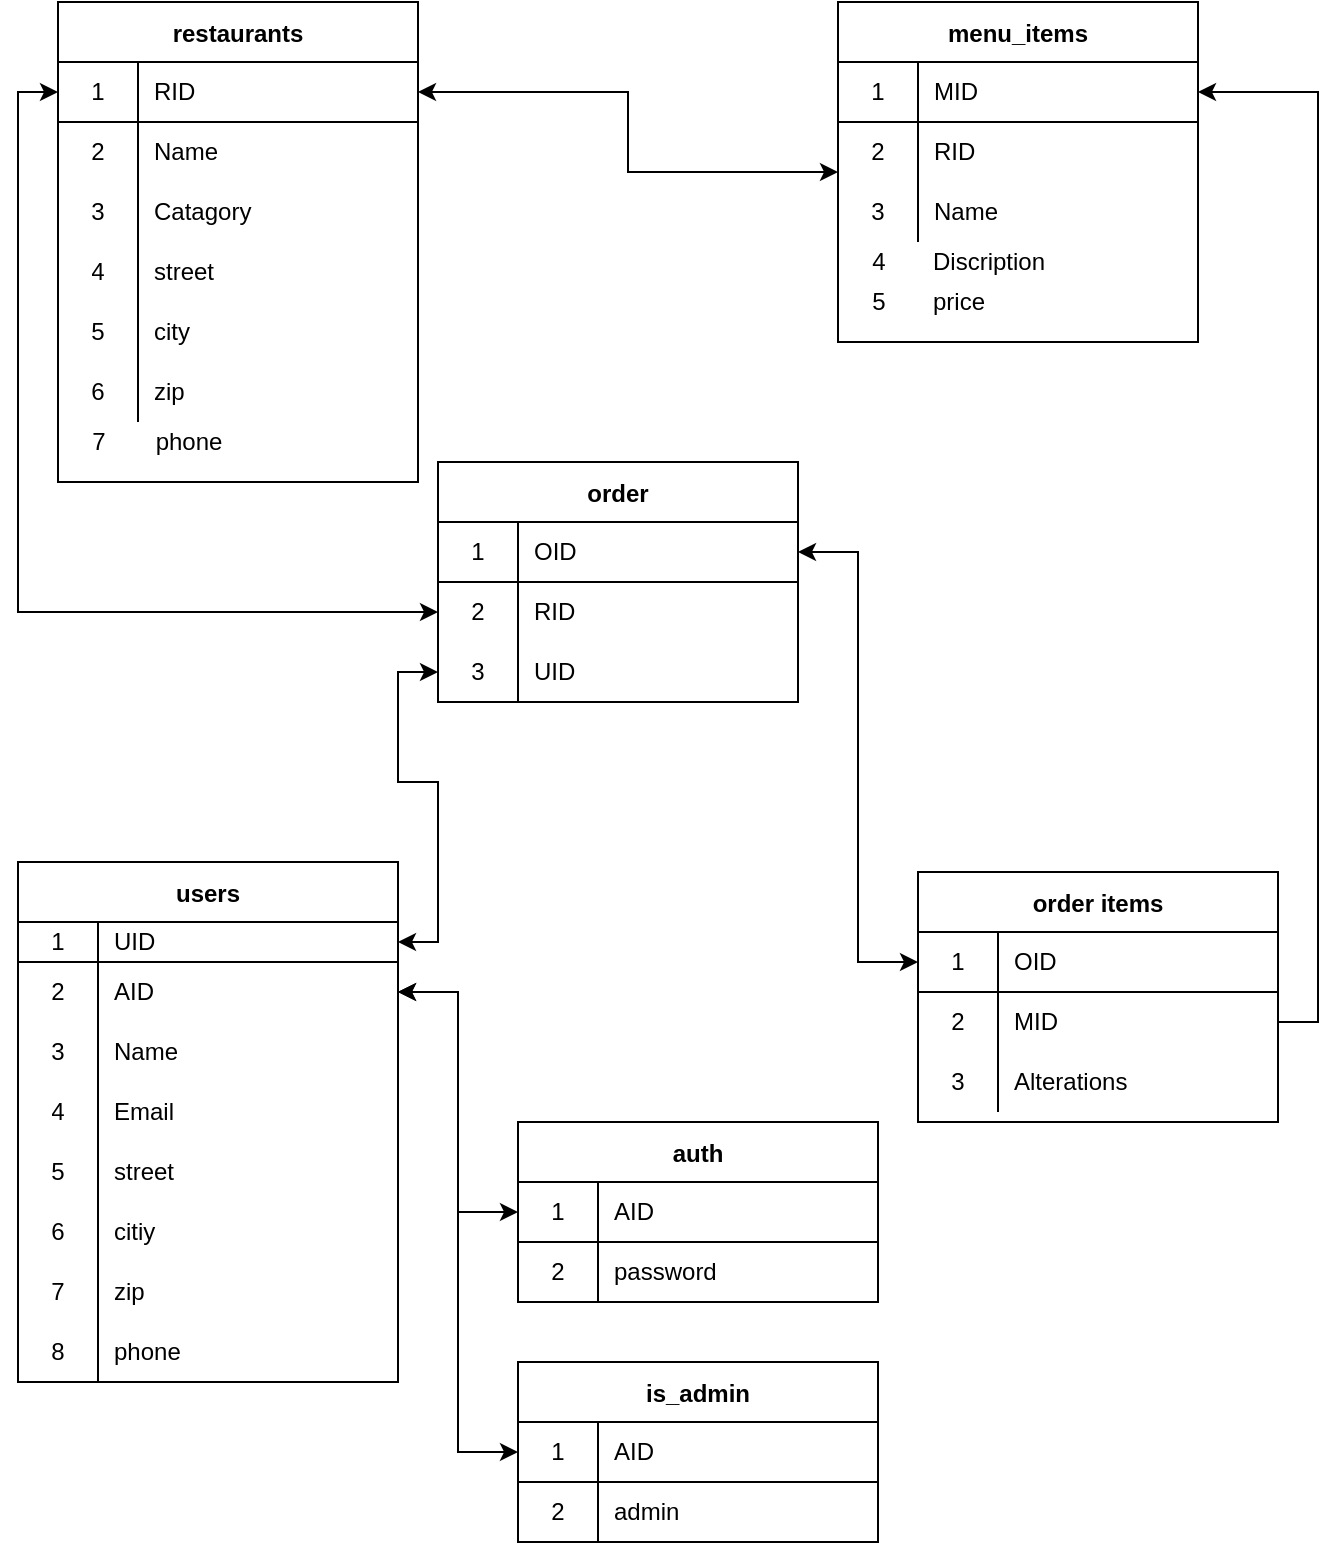 <mxfile version="15.6.0" type="device"><diagram id="ByMbngJGmuKjONlUrlU-" name="Page-1"><mxGraphModel dx="702" dy="736" grid="1" gridSize="10" guides="1" tooltips="1" connect="1" arrows="1" fold="1" page="1" pageScale="1" pageWidth="850" pageHeight="1100" math="0" shadow="0"><root><mxCell id="0"/><mxCell id="1" parent="0"/><mxCell id="I9oKdgD7tctmYrt7EYcs-2" value="restaurants" style="shape=table;startSize=30;container=1;collapsible=0;childLayout=tableLayout;fixedRows=1;rowLines=0;fontStyle=1;align=center;pointerEvents=1;" vertex="1" parent="1"><mxGeometry x="100" y="110" width="180" height="240" as="geometry"/></mxCell><mxCell id="I9oKdgD7tctmYrt7EYcs-3" value="" style="shape=partialRectangle;html=1;whiteSpace=wrap;collapsible=0;dropTarget=0;pointerEvents=1;fillColor=none;top=0;left=0;bottom=1;right=0;points=[[0,0.5],[1,0.5]];portConstraint=eastwest;" vertex="1" parent="I9oKdgD7tctmYrt7EYcs-2"><mxGeometry y="30" width="180" height="30" as="geometry"/></mxCell><mxCell id="I9oKdgD7tctmYrt7EYcs-4" value="1" style="shape=partialRectangle;html=1;whiteSpace=wrap;connectable=0;fillColor=none;top=0;left=0;bottom=0;right=0;overflow=hidden;pointerEvents=1;" vertex="1" parent="I9oKdgD7tctmYrt7EYcs-3"><mxGeometry width="40" height="30" as="geometry"><mxRectangle width="40" height="30" as="alternateBounds"/></mxGeometry></mxCell><mxCell id="I9oKdgD7tctmYrt7EYcs-5" value="RID" style="shape=partialRectangle;html=1;whiteSpace=wrap;connectable=0;fillColor=none;top=0;left=0;bottom=0;right=0;align=left;spacingLeft=6;overflow=hidden;pointerEvents=1;" vertex="1" parent="I9oKdgD7tctmYrt7EYcs-3"><mxGeometry x="40" width="140" height="30" as="geometry"><mxRectangle width="140" height="30" as="alternateBounds"/></mxGeometry></mxCell><mxCell id="I9oKdgD7tctmYrt7EYcs-6" value="" style="shape=partialRectangle;html=1;whiteSpace=wrap;collapsible=0;dropTarget=0;pointerEvents=1;fillColor=none;top=0;left=0;bottom=0;right=0;points=[[0,0.5],[1,0.5]];portConstraint=eastwest;" vertex="1" parent="I9oKdgD7tctmYrt7EYcs-2"><mxGeometry y="60" width="180" height="30" as="geometry"/></mxCell><mxCell id="I9oKdgD7tctmYrt7EYcs-7" value="2" style="shape=partialRectangle;html=1;whiteSpace=wrap;connectable=0;fillColor=none;top=0;left=0;bottom=0;right=0;overflow=hidden;pointerEvents=1;" vertex="1" parent="I9oKdgD7tctmYrt7EYcs-6"><mxGeometry width="40" height="30" as="geometry"><mxRectangle width="40" height="30" as="alternateBounds"/></mxGeometry></mxCell><mxCell id="I9oKdgD7tctmYrt7EYcs-8" value="Name" style="shape=partialRectangle;html=1;whiteSpace=wrap;connectable=0;fillColor=none;top=0;left=0;bottom=0;right=0;align=left;spacingLeft=6;overflow=hidden;pointerEvents=1;" vertex="1" parent="I9oKdgD7tctmYrt7EYcs-6"><mxGeometry x="40" width="140" height="30" as="geometry"><mxRectangle width="140" height="30" as="alternateBounds"/></mxGeometry></mxCell><mxCell id="I9oKdgD7tctmYrt7EYcs-9" value="" style="shape=partialRectangle;html=1;whiteSpace=wrap;collapsible=0;dropTarget=0;pointerEvents=1;fillColor=none;top=0;left=0;bottom=0;right=0;points=[[0,0.5],[1,0.5]];portConstraint=eastwest;" vertex="1" parent="I9oKdgD7tctmYrt7EYcs-2"><mxGeometry y="90" width="180" height="30" as="geometry"/></mxCell><mxCell id="I9oKdgD7tctmYrt7EYcs-10" value="&lt;div&gt;3&lt;br&gt;&lt;/div&gt;" style="shape=partialRectangle;html=1;whiteSpace=wrap;connectable=0;fillColor=none;top=0;left=0;bottom=0;right=0;overflow=hidden;pointerEvents=1;" vertex="1" parent="I9oKdgD7tctmYrt7EYcs-9"><mxGeometry width="40" height="30" as="geometry"><mxRectangle width="40" height="30" as="alternateBounds"/></mxGeometry></mxCell><mxCell id="I9oKdgD7tctmYrt7EYcs-11" value="Catagory" style="shape=partialRectangle;html=1;whiteSpace=wrap;connectable=0;fillColor=none;top=0;left=0;bottom=0;right=0;align=left;spacingLeft=6;overflow=hidden;pointerEvents=1;" vertex="1" parent="I9oKdgD7tctmYrt7EYcs-9"><mxGeometry x="40" width="140" height="30" as="geometry"><mxRectangle width="140" height="30" as="alternateBounds"/></mxGeometry></mxCell><mxCell id="I9oKdgD7tctmYrt7EYcs-128" value="" style="shape=partialRectangle;html=1;whiteSpace=wrap;collapsible=0;dropTarget=0;pointerEvents=1;fillColor=none;top=0;left=0;bottom=0;right=0;points=[[0,0.5],[1,0.5]];portConstraint=eastwest;" vertex="1" parent="I9oKdgD7tctmYrt7EYcs-2"><mxGeometry y="120" width="180" height="30" as="geometry"/></mxCell><mxCell id="I9oKdgD7tctmYrt7EYcs-129" value="4" style="shape=partialRectangle;html=1;whiteSpace=wrap;connectable=0;fillColor=none;top=0;left=0;bottom=0;right=0;overflow=hidden;pointerEvents=1;" vertex="1" parent="I9oKdgD7tctmYrt7EYcs-128"><mxGeometry width="40" height="30" as="geometry"><mxRectangle width="40" height="30" as="alternateBounds"/></mxGeometry></mxCell><mxCell id="I9oKdgD7tctmYrt7EYcs-130" value="street" style="shape=partialRectangle;html=1;whiteSpace=wrap;connectable=0;fillColor=none;top=0;left=0;bottom=0;right=0;align=left;spacingLeft=6;overflow=hidden;pointerEvents=1;" vertex="1" parent="I9oKdgD7tctmYrt7EYcs-128"><mxGeometry x="40" width="140" height="30" as="geometry"><mxRectangle width="140" height="30" as="alternateBounds"/></mxGeometry></mxCell><mxCell id="I9oKdgD7tctmYrt7EYcs-131" value="" style="shape=partialRectangle;html=1;whiteSpace=wrap;collapsible=0;dropTarget=0;pointerEvents=1;fillColor=none;top=0;left=0;bottom=0;right=0;points=[[0,0.5],[1,0.5]];portConstraint=eastwest;" vertex="1" parent="I9oKdgD7tctmYrt7EYcs-2"><mxGeometry y="150" width="180" height="30" as="geometry"/></mxCell><mxCell id="I9oKdgD7tctmYrt7EYcs-132" value="5" style="shape=partialRectangle;html=1;whiteSpace=wrap;connectable=0;fillColor=none;top=0;left=0;bottom=0;right=0;overflow=hidden;pointerEvents=1;" vertex="1" parent="I9oKdgD7tctmYrt7EYcs-131"><mxGeometry width="40" height="30" as="geometry"><mxRectangle width="40" height="30" as="alternateBounds"/></mxGeometry></mxCell><mxCell id="I9oKdgD7tctmYrt7EYcs-133" value="city" style="shape=partialRectangle;html=1;whiteSpace=wrap;connectable=0;fillColor=none;top=0;left=0;bottom=0;right=0;align=left;spacingLeft=6;overflow=hidden;pointerEvents=1;" vertex="1" parent="I9oKdgD7tctmYrt7EYcs-131"><mxGeometry x="40" width="140" height="30" as="geometry"><mxRectangle width="140" height="30" as="alternateBounds"/></mxGeometry></mxCell><mxCell id="I9oKdgD7tctmYrt7EYcs-134" value="" style="shape=partialRectangle;html=1;whiteSpace=wrap;collapsible=0;dropTarget=0;pointerEvents=1;fillColor=none;top=0;left=0;bottom=0;right=0;points=[[0,0.5],[1,0.5]];portConstraint=eastwest;" vertex="1" parent="I9oKdgD7tctmYrt7EYcs-2"><mxGeometry y="180" width="180" height="30" as="geometry"/></mxCell><mxCell id="I9oKdgD7tctmYrt7EYcs-135" value="6" style="shape=partialRectangle;html=1;whiteSpace=wrap;connectable=0;fillColor=none;top=0;left=0;bottom=0;right=0;overflow=hidden;pointerEvents=1;" vertex="1" parent="I9oKdgD7tctmYrt7EYcs-134"><mxGeometry width="40" height="30" as="geometry"><mxRectangle width="40" height="30" as="alternateBounds"/></mxGeometry></mxCell><mxCell id="I9oKdgD7tctmYrt7EYcs-136" value="zip" style="shape=partialRectangle;html=1;whiteSpace=wrap;connectable=0;fillColor=none;top=0;left=0;bottom=0;right=0;align=left;spacingLeft=6;overflow=hidden;pointerEvents=1;" vertex="1" parent="I9oKdgD7tctmYrt7EYcs-134"><mxGeometry x="40" width="140" height="30" as="geometry"><mxRectangle width="140" height="30" as="alternateBounds"/></mxGeometry></mxCell><mxCell id="I9oKdgD7tctmYrt7EYcs-24" style="edgeStyle=orthogonalEdgeStyle;rounded=0;orthogonalLoop=1;jettySize=auto;html=1;exitX=0;exitY=0.5;exitDx=0;exitDy=0;entryX=1;entryY=0.5;entryDx=0;entryDy=0;startArrow=classic;startFill=1;" edge="1" parent="1" source="I9oKdgD7tctmYrt7EYcs-12" target="I9oKdgD7tctmYrt7EYcs-3"><mxGeometry relative="1" as="geometry"/></mxCell><mxCell id="I9oKdgD7tctmYrt7EYcs-12" value="menu_items" style="shape=table;startSize=30;container=1;collapsible=0;childLayout=tableLayout;fixedRows=1;rowLines=0;fontStyle=1;align=center;pointerEvents=1;" vertex="1" parent="1"><mxGeometry x="490" y="110" width="180" height="170" as="geometry"/></mxCell><mxCell id="I9oKdgD7tctmYrt7EYcs-13" value="" style="shape=partialRectangle;html=1;whiteSpace=wrap;collapsible=0;dropTarget=0;pointerEvents=1;fillColor=none;top=0;left=0;bottom=1;right=0;points=[[0,0.5],[1,0.5]];portConstraint=eastwest;" vertex="1" parent="I9oKdgD7tctmYrt7EYcs-12"><mxGeometry y="30" width="180" height="30" as="geometry"/></mxCell><mxCell id="I9oKdgD7tctmYrt7EYcs-14" value="1" style="shape=partialRectangle;html=1;whiteSpace=wrap;connectable=0;fillColor=none;top=0;left=0;bottom=0;right=0;overflow=hidden;pointerEvents=1;" vertex="1" parent="I9oKdgD7tctmYrt7EYcs-13"><mxGeometry width="40" height="30" as="geometry"><mxRectangle width="40" height="30" as="alternateBounds"/></mxGeometry></mxCell><mxCell id="I9oKdgD7tctmYrt7EYcs-15" value="MID" style="shape=partialRectangle;html=1;whiteSpace=wrap;connectable=0;fillColor=none;top=0;left=0;bottom=0;right=0;align=left;spacingLeft=6;overflow=hidden;pointerEvents=1;" vertex="1" parent="I9oKdgD7tctmYrt7EYcs-13"><mxGeometry x="40" width="140" height="30" as="geometry"><mxRectangle width="140" height="30" as="alternateBounds"/></mxGeometry></mxCell><mxCell id="I9oKdgD7tctmYrt7EYcs-16" value="" style="shape=partialRectangle;html=1;whiteSpace=wrap;collapsible=0;dropTarget=0;pointerEvents=1;fillColor=none;top=0;left=0;bottom=0;right=0;points=[[0,0.5],[1,0.5]];portConstraint=eastwest;" vertex="1" parent="I9oKdgD7tctmYrt7EYcs-12"><mxGeometry y="60" width="180" height="30" as="geometry"/></mxCell><mxCell id="I9oKdgD7tctmYrt7EYcs-17" value="2" style="shape=partialRectangle;html=1;whiteSpace=wrap;connectable=0;fillColor=none;top=0;left=0;bottom=0;right=0;overflow=hidden;pointerEvents=1;" vertex="1" parent="I9oKdgD7tctmYrt7EYcs-16"><mxGeometry width="40" height="30" as="geometry"><mxRectangle width="40" height="30" as="alternateBounds"/></mxGeometry></mxCell><mxCell id="I9oKdgD7tctmYrt7EYcs-18" value="RID" style="shape=partialRectangle;html=1;whiteSpace=wrap;connectable=0;fillColor=none;top=0;left=0;bottom=0;right=0;align=left;spacingLeft=6;overflow=hidden;pointerEvents=1;" vertex="1" parent="I9oKdgD7tctmYrt7EYcs-16"><mxGeometry x="40" width="140" height="30" as="geometry"><mxRectangle width="140" height="30" as="alternateBounds"/></mxGeometry></mxCell><mxCell id="I9oKdgD7tctmYrt7EYcs-19" value="" style="shape=partialRectangle;html=1;whiteSpace=wrap;collapsible=0;dropTarget=0;pointerEvents=1;fillColor=none;top=0;left=0;bottom=0;right=0;points=[[0,0.5],[1,0.5]];portConstraint=eastwest;" vertex="1" parent="I9oKdgD7tctmYrt7EYcs-12"><mxGeometry y="90" width="180" height="30" as="geometry"/></mxCell><mxCell id="I9oKdgD7tctmYrt7EYcs-20" value="3" style="shape=partialRectangle;html=1;whiteSpace=wrap;connectable=0;fillColor=none;top=0;left=0;bottom=0;right=0;overflow=hidden;pointerEvents=1;" vertex="1" parent="I9oKdgD7tctmYrt7EYcs-19"><mxGeometry width="40" height="30" as="geometry"><mxRectangle width="40" height="30" as="alternateBounds"/></mxGeometry></mxCell><mxCell id="I9oKdgD7tctmYrt7EYcs-21" value="Name" style="shape=partialRectangle;html=1;whiteSpace=wrap;connectable=0;fillColor=none;top=0;left=0;bottom=0;right=0;align=left;spacingLeft=6;overflow=hidden;pointerEvents=1;" vertex="1" parent="I9oKdgD7tctmYrt7EYcs-19"><mxGeometry x="40" width="140" height="30" as="geometry"><mxRectangle width="140" height="30" as="alternateBounds"/></mxGeometry></mxCell><mxCell id="I9oKdgD7tctmYrt7EYcs-25" value="4" style="text;html=1;align=center;verticalAlign=middle;resizable=0;points=[];autosize=1;strokeColor=none;fillColor=none;" vertex="1" parent="1"><mxGeometry x="500" y="230" width="20" height="20" as="geometry"/></mxCell><mxCell id="I9oKdgD7tctmYrt7EYcs-26" value="Discription" style="text;html=1;align=center;verticalAlign=middle;resizable=0;points=[];autosize=1;strokeColor=none;fillColor=none;" vertex="1" parent="1"><mxGeometry x="530" y="230" width="70" height="20" as="geometry"/></mxCell><mxCell id="I9oKdgD7tctmYrt7EYcs-27" value="5" style="text;html=1;align=center;verticalAlign=middle;resizable=0;points=[];autosize=1;strokeColor=none;fillColor=none;" vertex="1" parent="1"><mxGeometry x="500" y="250" width="20" height="20" as="geometry"/></mxCell><mxCell id="I9oKdgD7tctmYrt7EYcs-28" value="price" style="text;html=1;align=center;verticalAlign=middle;resizable=0;points=[];autosize=1;strokeColor=none;fillColor=none;" vertex="1" parent="1"><mxGeometry x="530" y="250" width="40" height="20" as="geometry"/></mxCell><mxCell id="I9oKdgD7tctmYrt7EYcs-29" value="order" style="shape=table;startSize=30;container=1;collapsible=0;childLayout=tableLayout;fixedRows=1;rowLines=0;fontStyle=1;align=center;pointerEvents=1;" vertex="1" parent="1"><mxGeometry x="290" y="340" width="180" height="120" as="geometry"/></mxCell><mxCell id="I9oKdgD7tctmYrt7EYcs-30" value="" style="shape=partialRectangle;html=1;whiteSpace=wrap;collapsible=0;dropTarget=0;pointerEvents=1;fillColor=none;top=0;left=0;bottom=1;right=0;points=[[0,0.5],[1,0.5]];portConstraint=eastwest;" vertex="1" parent="I9oKdgD7tctmYrt7EYcs-29"><mxGeometry y="30" width="180" height="30" as="geometry"/></mxCell><mxCell id="I9oKdgD7tctmYrt7EYcs-31" value="1" style="shape=partialRectangle;html=1;whiteSpace=wrap;connectable=0;fillColor=none;top=0;left=0;bottom=0;right=0;overflow=hidden;pointerEvents=1;" vertex="1" parent="I9oKdgD7tctmYrt7EYcs-30"><mxGeometry width="40" height="30" as="geometry"><mxRectangle width="40" height="30" as="alternateBounds"/></mxGeometry></mxCell><mxCell id="I9oKdgD7tctmYrt7EYcs-32" value="OID" style="shape=partialRectangle;html=1;whiteSpace=wrap;connectable=0;fillColor=none;top=0;left=0;bottom=0;right=0;align=left;spacingLeft=6;overflow=hidden;pointerEvents=1;" vertex="1" parent="I9oKdgD7tctmYrt7EYcs-30"><mxGeometry x="40" width="140" height="30" as="geometry"><mxRectangle width="140" height="30" as="alternateBounds"/></mxGeometry></mxCell><mxCell id="I9oKdgD7tctmYrt7EYcs-33" value="" style="shape=partialRectangle;html=1;whiteSpace=wrap;collapsible=0;dropTarget=0;pointerEvents=1;fillColor=none;top=0;left=0;bottom=0;right=0;points=[[0,0.5],[1,0.5]];portConstraint=eastwest;" vertex="1" parent="I9oKdgD7tctmYrt7EYcs-29"><mxGeometry y="60" width="180" height="30" as="geometry"/></mxCell><mxCell id="I9oKdgD7tctmYrt7EYcs-34" value="2" style="shape=partialRectangle;html=1;whiteSpace=wrap;connectable=0;fillColor=none;top=0;left=0;bottom=0;right=0;overflow=hidden;pointerEvents=1;" vertex="1" parent="I9oKdgD7tctmYrt7EYcs-33"><mxGeometry width="40" height="30" as="geometry"><mxRectangle width="40" height="30" as="alternateBounds"/></mxGeometry></mxCell><mxCell id="I9oKdgD7tctmYrt7EYcs-35" value="RID" style="shape=partialRectangle;html=1;whiteSpace=wrap;connectable=0;fillColor=none;top=0;left=0;bottom=0;right=0;align=left;spacingLeft=6;overflow=hidden;pointerEvents=1;" vertex="1" parent="I9oKdgD7tctmYrt7EYcs-33"><mxGeometry x="40" width="140" height="30" as="geometry"><mxRectangle width="140" height="30" as="alternateBounds"/></mxGeometry></mxCell><mxCell id="I9oKdgD7tctmYrt7EYcs-36" value="" style="shape=partialRectangle;html=1;whiteSpace=wrap;collapsible=0;dropTarget=0;pointerEvents=1;fillColor=none;top=0;left=0;bottom=0;right=0;points=[[0,0.5],[1,0.5]];portConstraint=eastwest;" vertex="1" parent="I9oKdgD7tctmYrt7EYcs-29"><mxGeometry y="90" width="180" height="30" as="geometry"/></mxCell><mxCell id="I9oKdgD7tctmYrt7EYcs-37" value="3" style="shape=partialRectangle;html=1;whiteSpace=wrap;connectable=0;fillColor=none;top=0;left=0;bottom=0;right=0;overflow=hidden;pointerEvents=1;" vertex="1" parent="I9oKdgD7tctmYrt7EYcs-36"><mxGeometry width="40" height="30" as="geometry"><mxRectangle width="40" height="30" as="alternateBounds"/></mxGeometry></mxCell><mxCell id="I9oKdgD7tctmYrt7EYcs-38" value="UID" style="shape=partialRectangle;html=1;whiteSpace=wrap;connectable=0;fillColor=none;top=0;left=0;bottom=0;right=0;align=left;spacingLeft=6;overflow=hidden;pointerEvents=1;" vertex="1" parent="I9oKdgD7tctmYrt7EYcs-36"><mxGeometry x="40" width="140" height="30" as="geometry"><mxRectangle width="140" height="30" as="alternateBounds"/></mxGeometry></mxCell><mxCell id="I9oKdgD7tctmYrt7EYcs-40" style="edgeStyle=orthogonalEdgeStyle;rounded=0;orthogonalLoop=1;jettySize=auto;html=1;exitX=0;exitY=0.5;exitDx=0;exitDy=0;entryX=0;entryY=0.5;entryDx=0;entryDy=0;startArrow=classic;startFill=1;" edge="1" parent="1" source="I9oKdgD7tctmYrt7EYcs-33" target="I9oKdgD7tctmYrt7EYcs-3"><mxGeometry relative="1" as="geometry"/></mxCell><mxCell id="I9oKdgD7tctmYrt7EYcs-71" style="edgeStyle=orthogonalEdgeStyle;rounded=0;orthogonalLoop=1;jettySize=auto;html=1;entryX=0;entryY=0.5;entryDx=0;entryDy=0;startArrow=classic;startFill=1;exitX=1;exitY=0.5;exitDx=0;exitDy=0;" edge="1" parent="1" source="I9oKdgD7tctmYrt7EYcs-57" target="I9oKdgD7tctmYrt7EYcs-36"><mxGeometry relative="1" as="geometry"><mxPoint x="300" y="580" as="sourcePoint"/><Array as="points"><mxPoint x="290" y="580"/><mxPoint x="290" y="500"/><mxPoint x="270" y="500"/><mxPoint x="270" y="445"/></Array></mxGeometry></mxCell><mxCell id="I9oKdgD7tctmYrt7EYcs-56" value="users" style="shape=table;startSize=30;container=1;collapsible=0;childLayout=tableLayout;fixedRows=1;rowLines=0;fontStyle=1;align=center;pointerEvents=1;" vertex="1" parent="1"><mxGeometry x="80" y="540" width="190" height="260" as="geometry"/></mxCell><mxCell id="I9oKdgD7tctmYrt7EYcs-57" value="" style="shape=partialRectangle;html=1;whiteSpace=wrap;collapsible=0;dropTarget=0;pointerEvents=1;fillColor=none;top=0;left=0;bottom=1;right=0;points=[[0,0.5],[1,0.5]];portConstraint=eastwest;" vertex="1" parent="I9oKdgD7tctmYrt7EYcs-56"><mxGeometry y="30" width="190" height="20" as="geometry"/></mxCell><mxCell id="I9oKdgD7tctmYrt7EYcs-58" value="1" style="shape=partialRectangle;html=1;whiteSpace=wrap;connectable=0;fillColor=none;top=0;left=0;bottom=0;right=0;overflow=hidden;pointerEvents=1;" vertex="1" parent="I9oKdgD7tctmYrt7EYcs-57"><mxGeometry width="40" height="20" as="geometry"><mxRectangle width="40" height="20" as="alternateBounds"/></mxGeometry></mxCell><mxCell id="I9oKdgD7tctmYrt7EYcs-59" value="UID" style="shape=partialRectangle;html=1;whiteSpace=wrap;connectable=0;fillColor=none;top=0;left=0;bottom=0;right=0;align=left;spacingLeft=6;overflow=hidden;pointerEvents=1;" vertex="1" parent="I9oKdgD7tctmYrt7EYcs-57"><mxGeometry x="40" width="150" height="20" as="geometry"><mxRectangle width="150" height="20" as="alternateBounds"/></mxGeometry></mxCell><mxCell id="I9oKdgD7tctmYrt7EYcs-60" value="" style="shape=partialRectangle;html=1;whiteSpace=wrap;collapsible=0;dropTarget=0;pointerEvents=1;fillColor=none;top=0;left=0;bottom=0;right=0;points=[[0,0.5],[1,0.5]];portConstraint=eastwest;" vertex="1" parent="I9oKdgD7tctmYrt7EYcs-56"><mxGeometry y="50" width="190" height="30" as="geometry"/></mxCell><mxCell id="I9oKdgD7tctmYrt7EYcs-61" value="2" style="shape=partialRectangle;html=1;whiteSpace=wrap;connectable=0;fillColor=none;top=0;left=0;bottom=0;right=0;overflow=hidden;pointerEvents=1;" vertex="1" parent="I9oKdgD7tctmYrt7EYcs-60"><mxGeometry width="40" height="30" as="geometry"><mxRectangle width="40" height="30" as="alternateBounds"/></mxGeometry></mxCell><mxCell id="I9oKdgD7tctmYrt7EYcs-62" value="AID" style="shape=partialRectangle;html=1;whiteSpace=wrap;connectable=0;fillColor=none;top=0;left=0;bottom=0;right=0;align=left;spacingLeft=6;overflow=hidden;pointerEvents=1;" vertex="1" parent="I9oKdgD7tctmYrt7EYcs-60"><mxGeometry x="40" width="150" height="30" as="geometry"><mxRectangle width="150" height="30" as="alternateBounds"/></mxGeometry></mxCell><mxCell id="I9oKdgD7tctmYrt7EYcs-113" value="" style="shape=partialRectangle;html=1;whiteSpace=wrap;collapsible=0;dropTarget=0;pointerEvents=1;fillColor=none;top=0;left=0;bottom=0;right=0;points=[[0,0.5],[1,0.5]];portConstraint=eastwest;" vertex="1" parent="I9oKdgD7tctmYrt7EYcs-56"><mxGeometry y="80" width="190" height="30" as="geometry"/></mxCell><mxCell id="I9oKdgD7tctmYrt7EYcs-114" value="3" style="shape=partialRectangle;html=1;whiteSpace=wrap;connectable=0;fillColor=none;top=0;left=0;bottom=0;right=0;overflow=hidden;pointerEvents=1;" vertex="1" parent="I9oKdgD7tctmYrt7EYcs-113"><mxGeometry width="40" height="30" as="geometry"><mxRectangle width="40" height="30" as="alternateBounds"/></mxGeometry></mxCell><mxCell id="I9oKdgD7tctmYrt7EYcs-115" value="Name" style="shape=partialRectangle;html=1;whiteSpace=wrap;connectable=0;fillColor=none;top=0;left=0;bottom=0;right=0;align=left;spacingLeft=6;overflow=hidden;pointerEvents=1;" vertex="1" parent="I9oKdgD7tctmYrt7EYcs-113"><mxGeometry x="40" width="150" height="30" as="geometry"><mxRectangle width="150" height="30" as="alternateBounds"/></mxGeometry></mxCell><mxCell id="I9oKdgD7tctmYrt7EYcs-63" value="" style="shape=partialRectangle;html=1;whiteSpace=wrap;collapsible=0;dropTarget=0;pointerEvents=1;fillColor=none;top=0;left=0;bottom=0;right=0;points=[[0,0.5],[1,0.5]];portConstraint=eastwest;" vertex="1" parent="I9oKdgD7tctmYrt7EYcs-56"><mxGeometry y="110" width="190" height="30" as="geometry"/></mxCell><mxCell id="I9oKdgD7tctmYrt7EYcs-64" value="4" style="shape=partialRectangle;html=1;whiteSpace=wrap;connectable=0;fillColor=none;top=0;left=0;bottom=0;right=0;overflow=hidden;pointerEvents=1;" vertex="1" parent="I9oKdgD7tctmYrt7EYcs-63"><mxGeometry width="40" height="30" as="geometry"><mxRectangle width="40" height="30" as="alternateBounds"/></mxGeometry></mxCell><mxCell id="I9oKdgD7tctmYrt7EYcs-65" value="Email" style="shape=partialRectangle;html=1;whiteSpace=wrap;connectable=0;fillColor=none;top=0;left=0;bottom=0;right=0;align=left;spacingLeft=6;overflow=hidden;pointerEvents=1;" vertex="1" parent="I9oKdgD7tctmYrt7EYcs-63"><mxGeometry x="40" width="150" height="30" as="geometry"><mxRectangle width="150" height="30" as="alternateBounds"/></mxGeometry></mxCell><mxCell id="I9oKdgD7tctmYrt7EYcs-90" value="" style="shape=partialRectangle;html=1;whiteSpace=wrap;collapsible=0;dropTarget=0;pointerEvents=1;fillColor=none;top=0;left=0;bottom=0;right=0;points=[[0,0.5],[1,0.5]];portConstraint=eastwest;" vertex="1" parent="I9oKdgD7tctmYrt7EYcs-56"><mxGeometry y="140" width="190" height="30" as="geometry"/></mxCell><mxCell id="I9oKdgD7tctmYrt7EYcs-91" value="5" style="shape=partialRectangle;html=1;whiteSpace=wrap;connectable=0;fillColor=none;top=0;left=0;bottom=0;right=0;overflow=hidden;pointerEvents=1;" vertex="1" parent="I9oKdgD7tctmYrt7EYcs-90"><mxGeometry width="40" height="30" as="geometry"><mxRectangle width="40" height="30" as="alternateBounds"/></mxGeometry></mxCell><mxCell id="I9oKdgD7tctmYrt7EYcs-92" value="street" style="shape=partialRectangle;html=1;whiteSpace=wrap;connectable=0;fillColor=none;top=0;left=0;bottom=0;right=0;align=left;spacingLeft=6;overflow=hidden;pointerEvents=1;" vertex="1" parent="I9oKdgD7tctmYrt7EYcs-90"><mxGeometry x="40" width="150" height="30" as="geometry"><mxRectangle width="150" height="30" as="alternateBounds"/></mxGeometry></mxCell><mxCell id="I9oKdgD7tctmYrt7EYcs-93" value="" style="shape=partialRectangle;html=1;whiteSpace=wrap;collapsible=0;dropTarget=0;pointerEvents=1;fillColor=none;top=0;left=0;bottom=0;right=0;points=[[0,0.5],[1,0.5]];portConstraint=eastwest;" vertex="1" parent="I9oKdgD7tctmYrt7EYcs-56"><mxGeometry y="170" width="190" height="30" as="geometry"/></mxCell><mxCell id="I9oKdgD7tctmYrt7EYcs-94" value="6" style="shape=partialRectangle;html=1;whiteSpace=wrap;connectable=0;fillColor=none;top=0;left=0;bottom=0;right=0;overflow=hidden;pointerEvents=1;" vertex="1" parent="I9oKdgD7tctmYrt7EYcs-93"><mxGeometry width="40" height="30" as="geometry"><mxRectangle width="40" height="30" as="alternateBounds"/></mxGeometry></mxCell><mxCell id="I9oKdgD7tctmYrt7EYcs-95" value="citiy" style="shape=partialRectangle;html=1;whiteSpace=wrap;connectable=0;fillColor=none;top=0;left=0;bottom=0;right=0;align=left;spacingLeft=6;overflow=hidden;pointerEvents=1;" vertex="1" parent="I9oKdgD7tctmYrt7EYcs-93"><mxGeometry x="40" width="150" height="30" as="geometry"><mxRectangle width="150" height="30" as="alternateBounds"/></mxGeometry></mxCell><mxCell id="I9oKdgD7tctmYrt7EYcs-96" value="" style="shape=partialRectangle;html=1;whiteSpace=wrap;collapsible=0;dropTarget=0;pointerEvents=1;fillColor=none;top=0;left=0;bottom=0;right=0;points=[[0,0.5],[1,0.5]];portConstraint=eastwest;" vertex="1" parent="I9oKdgD7tctmYrt7EYcs-56"><mxGeometry y="200" width="190" height="30" as="geometry"/></mxCell><mxCell id="I9oKdgD7tctmYrt7EYcs-97" value="7" style="shape=partialRectangle;html=1;whiteSpace=wrap;connectable=0;fillColor=none;top=0;left=0;bottom=0;right=0;overflow=hidden;pointerEvents=1;" vertex="1" parent="I9oKdgD7tctmYrt7EYcs-96"><mxGeometry width="40" height="30" as="geometry"><mxRectangle width="40" height="30" as="alternateBounds"/></mxGeometry></mxCell><mxCell id="I9oKdgD7tctmYrt7EYcs-98" value="zip" style="shape=partialRectangle;html=1;whiteSpace=wrap;connectable=0;fillColor=none;top=0;left=0;bottom=0;right=0;align=left;spacingLeft=6;overflow=hidden;pointerEvents=1;" vertex="1" parent="I9oKdgD7tctmYrt7EYcs-96"><mxGeometry x="40" width="150" height="30" as="geometry"><mxRectangle width="150" height="30" as="alternateBounds"/></mxGeometry></mxCell><mxCell id="I9oKdgD7tctmYrt7EYcs-99" value="" style="shape=partialRectangle;html=1;whiteSpace=wrap;collapsible=0;dropTarget=0;pointerEvents=1;fillColor=none;top=0;left=0;bottom=0;right=0;points=[[0,0.5],[1,0.5]];portConstraint=eastwest;" vertex="1" parent="I9oKdgD7tctmYrt7EYcs-56"><mxGeometry y="230" width="190" height="30" as="geometry"/></mxCell><mxCell id="I9oKdgD7tctmYrt7EYcs-100" value="8" style="shape=partialRectangle;html=1;whiteSpace=wrap;connectable=0;fillColor=none;top=0;left=0;bottom=0;right=0;overflow=hidden;pointerEvents=1;" vertex="1" parent="I9oKdgD7tctmYrt7EYcs-99"><mxGeometry width="40" height="30" as="geometry"><mxRectangle width="40" height="30" as="alternateBounds"/></mxGeometry></mxCell><mxCell id="I9oKdgD7tctmYrt7EYcs-101" value="phone" style="shape=partialRectangle;html=1;whiteSpace=wrap;connectable=0;fillColor=none;top=0;left=0;bottom=0;right=0;align=left;spacingLeft=6;overflow=hidden;pointerEvents=1;" vertex="1" parent="I9oKdgD7tctmYrt7EYcs-99"><mxGeometry x="40" width="150" height="30" as="geometry"><mxRectangle width="150" height="30" as="alternateBounds"/></mxGeometry></mxCell><mxCell id="I9oKdgD7tctmYrt7EYcs-72" value="order items" style="shape=table;startSize=30;container=1;collapsible=0;childLayout=tableLayout;fixedRows=1;rowLines=0;fontStyle=1;align=center;pointerEvents=1;" vertex="1" parent="1"><mxGeometry x="530" y="545" width="180" height="125" as="geometry"/></mxCell><mxCell id="I9oKdgD7tctmYrt7EYcs-73" value="" style="shape=partialRectangle;html=1;whiteSpace=wrap;collapsible=0;dropTarget=0;pointerEvents=1;fillColor=none;top=0;left=0;bottom=1;right=0;points=[[0,0.5],[1,0.5]];portConstraint=eastwest;" vertex="1" parent="I9oKdgD7tctmYrt7EYcs-72"><mxGeometry y="30" width="180" height="30" as="geometry"/></mxCell><mxCell id="I9oKdgD7tctmYrt7EYcs-74" value="1" style="shape=partialRectangle;html=1;whiteSpace=wrap;connectable=0;fillColor=none;top=0;left=0;bottom=0;right=0;overflow=hidden;pointerEvents=1;" vertex="1" parent="I9oKdgD7tctmYrt7EYcs-73"><mxGeometry width="40" height="30" as="geometry"><mxRectangle width="40" height="30" as="alternateBounds"/></mxGeometry></mxCell><mxCell id="I9oKdgD7tctmYrt7EYcs-75" value="OID" style="shape=partialRectangle;html=1;whiteSpace=wrap;connectable=0;fillColor=none;top=0;left=0;bottom=0;right=0;align=left;spacingLeft=6;overflow=hidden;pointerEvents=1;" vertex="1" parent="I9oKdgD7tctmYrt7EYcs-73"><mxGeometry x="40" width="140" height="30" as="geometry"><mxRectangle width="140" height="30" as="alternateBounds"/></mxGeometry></mxCell><mxCell id="I9oKdgD7tctmYrt7EYcs-76" value="" style="shape=partialRectangle;html=1;whiteSpace=wrap;collapsible=0;dropTarget=0;pointerEvents=1;fillColor=none;top=0;left=0;bottom=0;right=0;points=[[0,0.5],[1,0.5]];portConstraint=eastwest;" vertex="1" parent="I9oKdgD7tctmYrt7EYcs-72"><mxGeometry y="60" width="180" height="30" as="geometry"/></mxCell><mxCell id="I9oKdgD7tctmYrt7EYcs-77" value="2" style="shape=partialRectangle;html=1;whiteSpace=wrap;connectable=0;fillColor=none;top=0;left=0;bottom=0;right=0;overflow=hidden;pointerEvents=1;" vertex="1" parent="I9oKdgD7tctmYrt7EYcs-76"><mxGeometry width="40" height="30" as="geometry"><mxRectangle width="40" height="30" as="alternateBounds"/></mxGeometry></mxCell><mxCell id="I9oKdgD7tctmYrt7EYcs-78" value="MID" style="shape=partialRectangle;html=1;whiteSpace=wrap;connectable=0;fillColor=none;top=0;left=0;bottom=0;right=0;align=left;spacingLeft=6;overflow=hidden;pointerEvents=1;" vertex="1" parent="I9oKdgD7tctmYrt7EYcs-76"><mxGeometry x="40" width="140" height="30" as="geometry"><mxRectangle width="140" height="30" as="alternateBounds"/></mxGeometry></mxCell><mxCell id="I9oKdgD7tctmYrt7EYcs-85" value="" style="shape=partialRectangle;html=1;whiteSpace=wrap;collapsible=0;dropTarget=0;pointerEvents=1;fillColor=none;top=0;left=0;bottom=0;right=0;points=[[0,0.5],[1,0.5]];portConstraint=eastwest;" vertex="1" parent="I9oKdgD7tctmYrt7EYcs-72"><mxGeometry y="90" width="180" height="30" as="geometry"/></mxCell><mxCell id="I9oKdgD7tctmYrt7EYcs-86" value="3" style="shape=partialRectangle;html=1;whiteSpace=wrap;connectable=0;fillColor=none;top=0;left=0;bottom=0;right=0;overflow=hidden;pointerEvents=1;" vertex="1" parent="I9oKdgD7tctmYrt7EYcs-85"><mxGeometry width="40" height="30" as="geometry"><mxRectangle width="40" height="30" as="alternateBounds"/></mxGeometry></mxCell><mxCell id="I9oKdgD7tctmYrt7EYcs-87" value="Alterations" style="shape=partialRectangle;html=1;whiteSpace=wrap;connectable=0;fillColor=none;top=0;left=0;bottom=0;right=0;align=left;spacingLeft=6;overflow=hidden;pointerEvents=1;" vertex="1" parent="I9oKdgD7tctmYrt7EYcs-85"><mxGeometry x="40" width="140" height="30" as="geometry"><mxRectangle width="140" height="30" as="alternateBounds"/></mxGeometry></mxCell><mxCell id="I9oKdgD7tctmYrt7EYcs-88" style="edgeStyle=orthogonalEdgeStyle;rounded=0;orthogonalLoop=1;jettySize=auto;html=1;exitX=0;exitY=0.5;exitDx=0;exitDy=0;entryX=1;entryY=0.5;entryDx=0;entryDy=0;startArrow=classic;startFill=1;" edge="1" parent="1" source="I9oKdgD7tctmYrt7EYcs-73" target="I9oKdgD7tctmYrt7EYcs-30"><mxGeometry relative="1" as="geometry"/></mxCell><mxCell id="I9oKdgD7tctmYrt7EYcs-89" style="edgeStyle=orthogonalEdgeStyle;rounded=0;orthogonalLoop=1;jettySize=auto;html=1;exitX=1;exitY=0.5;exitDx=0;exitDy=0;entryX=1;entryY=0.5;entryDx=0;entryDy=0;" edge="1" parent="1" source="I9oKdgD7tctmYrt7EYcs-76" target="I9oKdgD7tctmYrt7EYcs-13"><mxGeometry relative="1" as="geometry"/></mxCell><mxCell id="I9oKdgD7tctmYrt7EYcs-103" value="auth" style="shape=table;startSize=30;container=1;collapsible=0;childLayout=tableLayout;fixedRows=1;rowLines=0;fontStyle=1;align=center;pointerEvents=1;" vertex="1" parent="1"><mxGeometry x="330" y="670" width="180" height="90" as="geometry"/></mxCell><mxCell id="I9oKdgD7tctmYrt7EYcs-104" value="" style="shape=partialRectangle;html=1;whiteSpace=wrap;collapsible=0;dropTarget=0;pointerEvents=1;fillColor=none;top=0;left=0;bottom=1;right=0;points=[[0,0.5],[1,0.5]];portConstraint=eastwest;" vertex="1" parent="I9oKdgD7tctmYrt7EYcs-103"><mxGeometry y="30" width="180" height="30" as="geometry"/></mxCell><mxCell id="I9oKdgD7tctmYrt7EYcs-105" value="1" style="shape=partialRectangle;html=1;whiteSpace=wrap;connectable=0;fillColor=none;top=0;left=0;bottom=0;right=0;overflow=hidden;pointerEvents=1;" vertex="1" parent="I9oKdgD7tctmYrt7EYcs-104"><mxGeometry width="40" height="30" as="geometry"><mxRectangle width="40" height="30" as="alternateBounds"/></mxGeometry></mxCell><mxCell id="I9oKdgD7tctmYrt7EYcs-106" value="AID" style="shape=partialRectangle;html=1;whiteSpace=wrap;connectable=0;fillColor=none;top=0;left=0;bottom=0;right=0;align=left;spacingLeft=6;overflow=hidden;pointerEvents=1;" vertex="1" parent="I9oKdgD7tctmYrt7EYcs-104"><mxGeometry x="40" width="140" height="30" as="geometry"><mxRectangle width="140" height="30" as="alternateBounds"/></mxGeometry></mxCell><mxCell id="I9oKdgD7tctmYrt7EYcs-107" value="" style="shape=partialRectangle;html=1;whiteSpace=wrap;collapsible=0;dropTarget=0;pointerEvents=1;fillColor=none;top=0;left=0;bottom=0;right=0;points=[[0,0.5],[1,0.5]];portConstraint=eastwest;" vertex="1" parent="I9oKdgD7tctmYrt7EYcs-103"><mxGeometry y="60" width="180" height="30" as="geometry"/></mxCell><mxCell id="I9oKdgD7tctmYrt7EYcs-108" value="2" style="shape=partialRectangle;html=1;whiteSpace=wrap;connectable=0;fillColor=none;top=0;left=0;bottom=0;right=0;overflow=hidden;pointerEvents=1;" vertex="1" parent="I9oKdgD7tctmYrt7EYcs-107"><mxGeometry width="40" height="30" as="geometry"><mxRectangle width="40" height="30" as="alternateBounds"/></mxGeometry></mxCell><mxCell id="I9oKdgD7tctmYrt7EYcs-109" value="password" style="shape=partialRectangle;html=1;whiteSpace=wrap;connectable=0;fillColor=none;top=0;left=0;bottom=0;right=0;align=left;spacingLeft=6;overflow=hidden;pointerEvents=1;" vertex="1" parent="I9oKdgD7tctmYrt7EYcs-107"><mxGeometry x="40" width="140" height="30" as="geometry"><mxRectangle width="140" height="30" as="alternateBounds"/></mxGeometry></mxCell><mxCell id="I9oKdgD7tctmYrt7EYcs-116" style="edgeStyle=orthogonalEdgeStyle;rounded=0;orthogonalLoop=1;jettySize=auto;html=1;exitX=0;exitY=0.5;exitDx=0;exitDy=0;entryX=1;entryY=0.5;entryDx=0;entryDy=0;startArrow=classic;startFill=1;" edge="1" parent="1" source="I9oKdgD7tctmYrt7EYcs-104" target="I9oKdgD7tctmYrt7EYcs-60"><mxGeometry relative="1" as="geometry"/></mxCell><mxCell id="I9oKdgD7tctmYrt7EYcs-117" value="is_admin" style="shape=table;startSize=30;container=1;collapsible=0;childLayout=tableLayout;fixedRows=1;rowLines=0;fontStyle=1;align=center;pointerEvents=1;" vertex="1" parent="1"><mxGeometry x="330" y="790" width="180" height="90" as="geometry"/></mxCell><mxCell id="I9oKdgD7tctmYrt7EYcs-118" value="" style="shape=partialRectangle;html=1;whiteSpace=wrap;collapsible=0;dropTarget=0;pointerEvents=1;fillColor=none;top=0;left=0;bottom=1;right=0;points=[[0,0.5],[1,0.5]];portConstraint=eastwest;" vertex="1" parent="I9oKdgD7tctmYrt7EYcs-117"><mxGeometry y="30" width="180" height="30" as="geometry"/></mxCell><mxCell id="I9oKdgD7tctmYrt7EYcs-119" value="1" style="shape=partialRectangle;html=1;whiteSpace=wrap;connectable=0;fillColor=none;top=0;left=0;bottom=0;right=0;overflow=hidden;pointerEvents=1;" vertex="1" parent="I9oKdgD7tctmYrt7EYcs-118"><mxGeometry width="40" height="30" as="geometry"><mxRectangle width="40" height="30" as="alternateBounds"/></mxGeometry></mxCell><mxCell id="I9oKdgD7tctmYrt7EYcs-120" value="AID" style="shape=partialRectangle;html=1;whiteSpace=wrap;connectable=0;fillColor=none;top=0;left=0;bottom=0;right=0;align=left;spacingLeft=6;overflow=hidden;pointerEvents=1;" vertex="1" parent="I9oKdgD7tctmYrt7EYcs-118"><mxGeometry x="40" width="140" height="30" as="geometry"><mxRectangle width="140" height="30" as="alternateBounds"/></mxGeometry></mxCell><mxCell id="I9oKdgD7tctmYrt7EYcs-121" value="" style="shape=partialRectangle;html=1;whiteSpace=wrap;collapsible=0;dropTarget=0;pointerEvents=1;fillColor=none;top=0;left=0;bottom=0;right=0;points=[[0,0.5],[1,0.5]];portConstraint=eastwest;" vertex="1" parent="I9oKdgD7tctmYrt7EYcs-117"><mxGeometry y="60" width="180" height="30" as="geometry"/></mxCell><mxCell id="I9oKdgD7tctmYrt7EYcs-122" value="2" style="shape=partialRectangle;html=1;whiteSpace=wrap;connectable=0;fillColor=none;top=0;left=0;bottom=0;right=0;overflow=hidden;pointerEvents=1;" vertex="1" parent="I9oKdgD7tctmYrt7EYcs-121"><mxGeometry width="40" height="30" as="geometry"><mxRectangle width="40" height="30" as="alternateBounds"/></mxGeometry></mxCell><mxCell id="I9oKdgD7tctmYrt7EYcs-123" value="admin" style="shape=partialRectangle;html=1;whiteSpace=wrap;connectable=0;fillColor=none;top=0;left=0;bottom=0;right=0;align=left;spacingLeft=6;overflow=hidden;pointerEvents=1;" vertex="1" parent="I9oKdgD7tctmYrt7EYcs-121"><mxGeometry x="40" width="140" height="30" as="geometry"><mxRectangle width="140" height="30" as="alternateBounds"/></mxGeometry></mxCell><mxCell id="I9oKdgD7tctmYrt7EYcs-127" style="edgeStyle=orthogonalEdgeStyle;rounded=0;orthogonalLoop=1;jettySize=auto;html=1;exitX=0;exitY=0.5;exitDx=0;exitDy=0;startArrow=classic;startFill=1;entryX=1;entryY=0.25;entryDx=0;entryDy=0;" edge="1" parent="1" source="I9oKdgD7tctmYrt7EYcs-118" target="I9oKdgD7tctmYrt7EYcs-56"><mxGeometry relative="1" as="geometry"><mxPoint x="280" y="620" as="targetPoint"/></mxGeometry></mxCell><mxCell id="I9oKdgD7tctmYrt7EYcs-157" value="7" style="text;html=1;align=center;verticalAlign=middle;resizable=0;points=[];autosize=1;strokeColor=none;fillColor=none;" vertex="1" parent="1"><mxGeometry x="110" y="320" width="20" height="20" as="geometry"/></mxCell><mxCell id="I9oKdgD7tctmYrt7EYcs-158" value="phone" style="text;html=1;align=center;verticalAlign=middle;resizable=0;points=[];autosize=1;strokeColor=none;fillColor=none;" vertex="1" parent="1"><mxGeometry x="140" y="320" width="50" height="20" as="geometry"/></mxCell></root></mxGraphModel></diagram></mxfile>